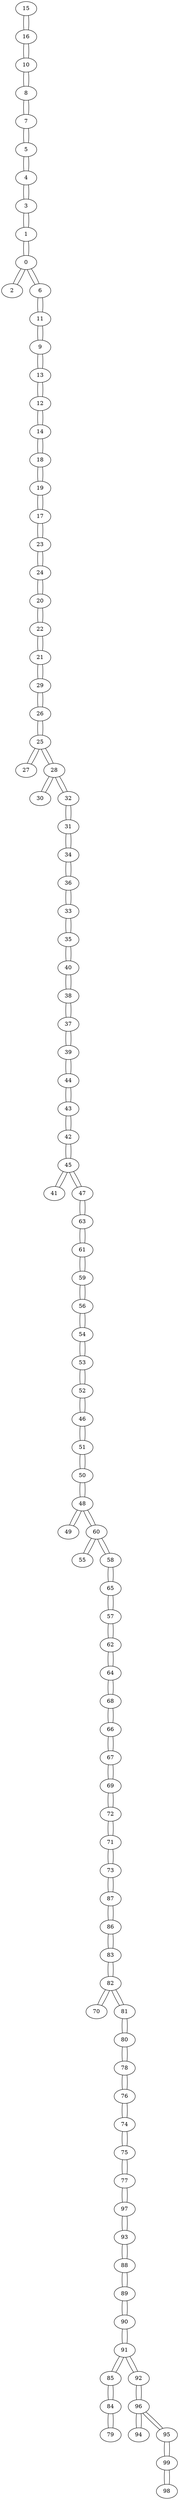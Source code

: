 graph {
15 -- 16
16 -- 15
16 -- 10
10 -- 16
10 -- 8
8 -- 10
8 -- 7
7 -- 8
7 -- 5
5 -- 7
5 -- 4
4 -- 5
4 -- 3
3 -- 4
3 -- 1
1 -- 3
1 -- 0
0 -- 1
0 -- 2
0 -- 6
2 -- 0
6 -- 0
6 -- 11
11 -- 6
11 -- 9
9 -- 11
9 -- 13
13 -- 9
13 -- 12
12 -- 13
12 -- 14
14 -- 12
14 -- 18
18 -- 14
18 -- 19
19 -- 18
19 -- 17
17 -- 19
17 -- 23
23 -- 17
23 -- 24
24 -- 23
24 -- 20
20 -- 24
20 -- 22
22 -- 20
22 -- 21
21 -- 22
21 -- 29
29 -- 21
29 -- 26
26 -- 29
26 -- 25
25 -- 26
25 -- 27
25 -- 28
27 -- 25
28 -- 25
28 -- 30
28 -- 32
30 -- 28
32 -- 28
32 -- 31
31 -- 32
31 -- 34
34 -- 31
34 -- 36
36 -- 34
36 -- 33
33 -- 36
33 -- 35
35 -- 33
35 -- 40
40 -- 35
40 -- 38
38 -- 40
38 -- 37
37 -- 38
37 -- 39
39 -- 37
39 -- 44
44 -- 39
44 -- 43
43 -- 44
43 -- 42
42 -- 43
42 -- 45
45 -- 42
45 -- 41
45 -- 47
41 -- 45
47 -- 45
47 -- 63
63 -- 47
63 -- 61
61 -- 63
61 -- 59
59 -- 61
59 -- 56
56 -- 59
56 -- 54
54 -- 56
54 -- 53
53 -- 54
53 -- 52
52 -- 53
52 -- 46
46 -- 52
46 -- 51
51 -- 46
51 -- 50
50 -- 51
50 -- 48
48 -- 50
48 -- 49
48 -- 60
49 -- 48
60 -- 48
60 -- 55
60 -- 58
55 -- 60
58 -- 60
58 -- 65
65 -- 58
65 -- 57
57 -- 65
57 -- 62
62 -- 57
62 -- 64
64 -- 62
64 -- 68
68 -- 64
68 -- 66
66 -- 68
66 -- 67
67 -- 66
67 -- 69
69 -- 67
69 -- 72
72 -- 69
72 -- 71
71 -- 72
71 -- 73
73 -- 71
73 -- 87
87 -- 73
87 -- 86
86 -- 87
86 -- 83
83 -- 86
83 -- 82
82 -- 83
82 -- 70
82 -- 81
70 -- 82
81 -- 82
81 -- 80
80 -- 81
80 -- 78
78 -- 80
78 -- 76
76 -- 78
76 -- 74
74 -- 76
74 -- 75
75 -- 74
75 -- 77
77 -- 75
77 -- 97
97 -- 77
97 -- 93
93 -- 97
93 -- 88
88 -- 93
88 -- 89
89 -- 88
89 -- 90
90 -- 89
90 -- 91
91 -- 90
91 -- 85
91 -- 92
85 -- 91
85 -- 84
84 -- 85
84 -- 79
79 -- 84
92 -- 91
92 -- 96
96 -- 92
96 -- 94
96 -- 95
94 -- 96
95 -- 96
95 -- 99
99 -- 95
99 -- 98
98 -- 99
}

